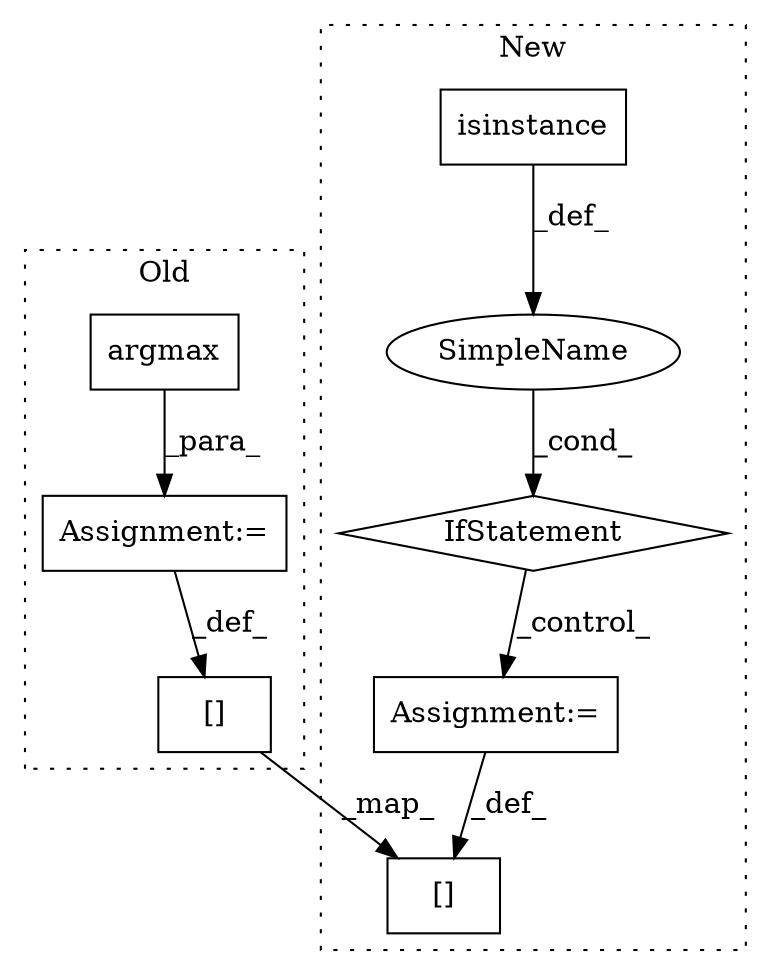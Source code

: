 digraph G {
subgraph cluster0 {
1 [label="argmax" a="32" s="5094,5105" l="7,1" shape="box"];
5 [label="[]" a="2" s="5509,5546" l="19,2" shape="box"];
8 [label="Assignment:=" a="7" s="5062" l="1" shape="box"];
label = "Old";
style="dotted";
}
subgraph cluster1 {
2 [label="isinstance" a="32" s="6437,6486" l="11,1" shape="box"];
3 [label="IfStatement" a="25" s="6432,6487" l="4,2" shape="diamond"];
4 [label="Assignment:=" a="7" s="6566" l="1" shape="box"];
6 [label="[]" a="2" s="6947,6984" l="19,2" shape="box"];
7 [label="SimpleName" a="42" s="" l="" shape="ellipse"];
label = "New";
style="dotted";
}
1 -> 8 [label="_para_"];
2 -> 7 [label="_def_"];
3 -> 4 [label="_control_"];
4 -> 6 [label="_def_"];
5 -> 6 [label="_map_"];
7 -> 3 [label="_cond_"];
8 -> 5 [label="_def_"];
}